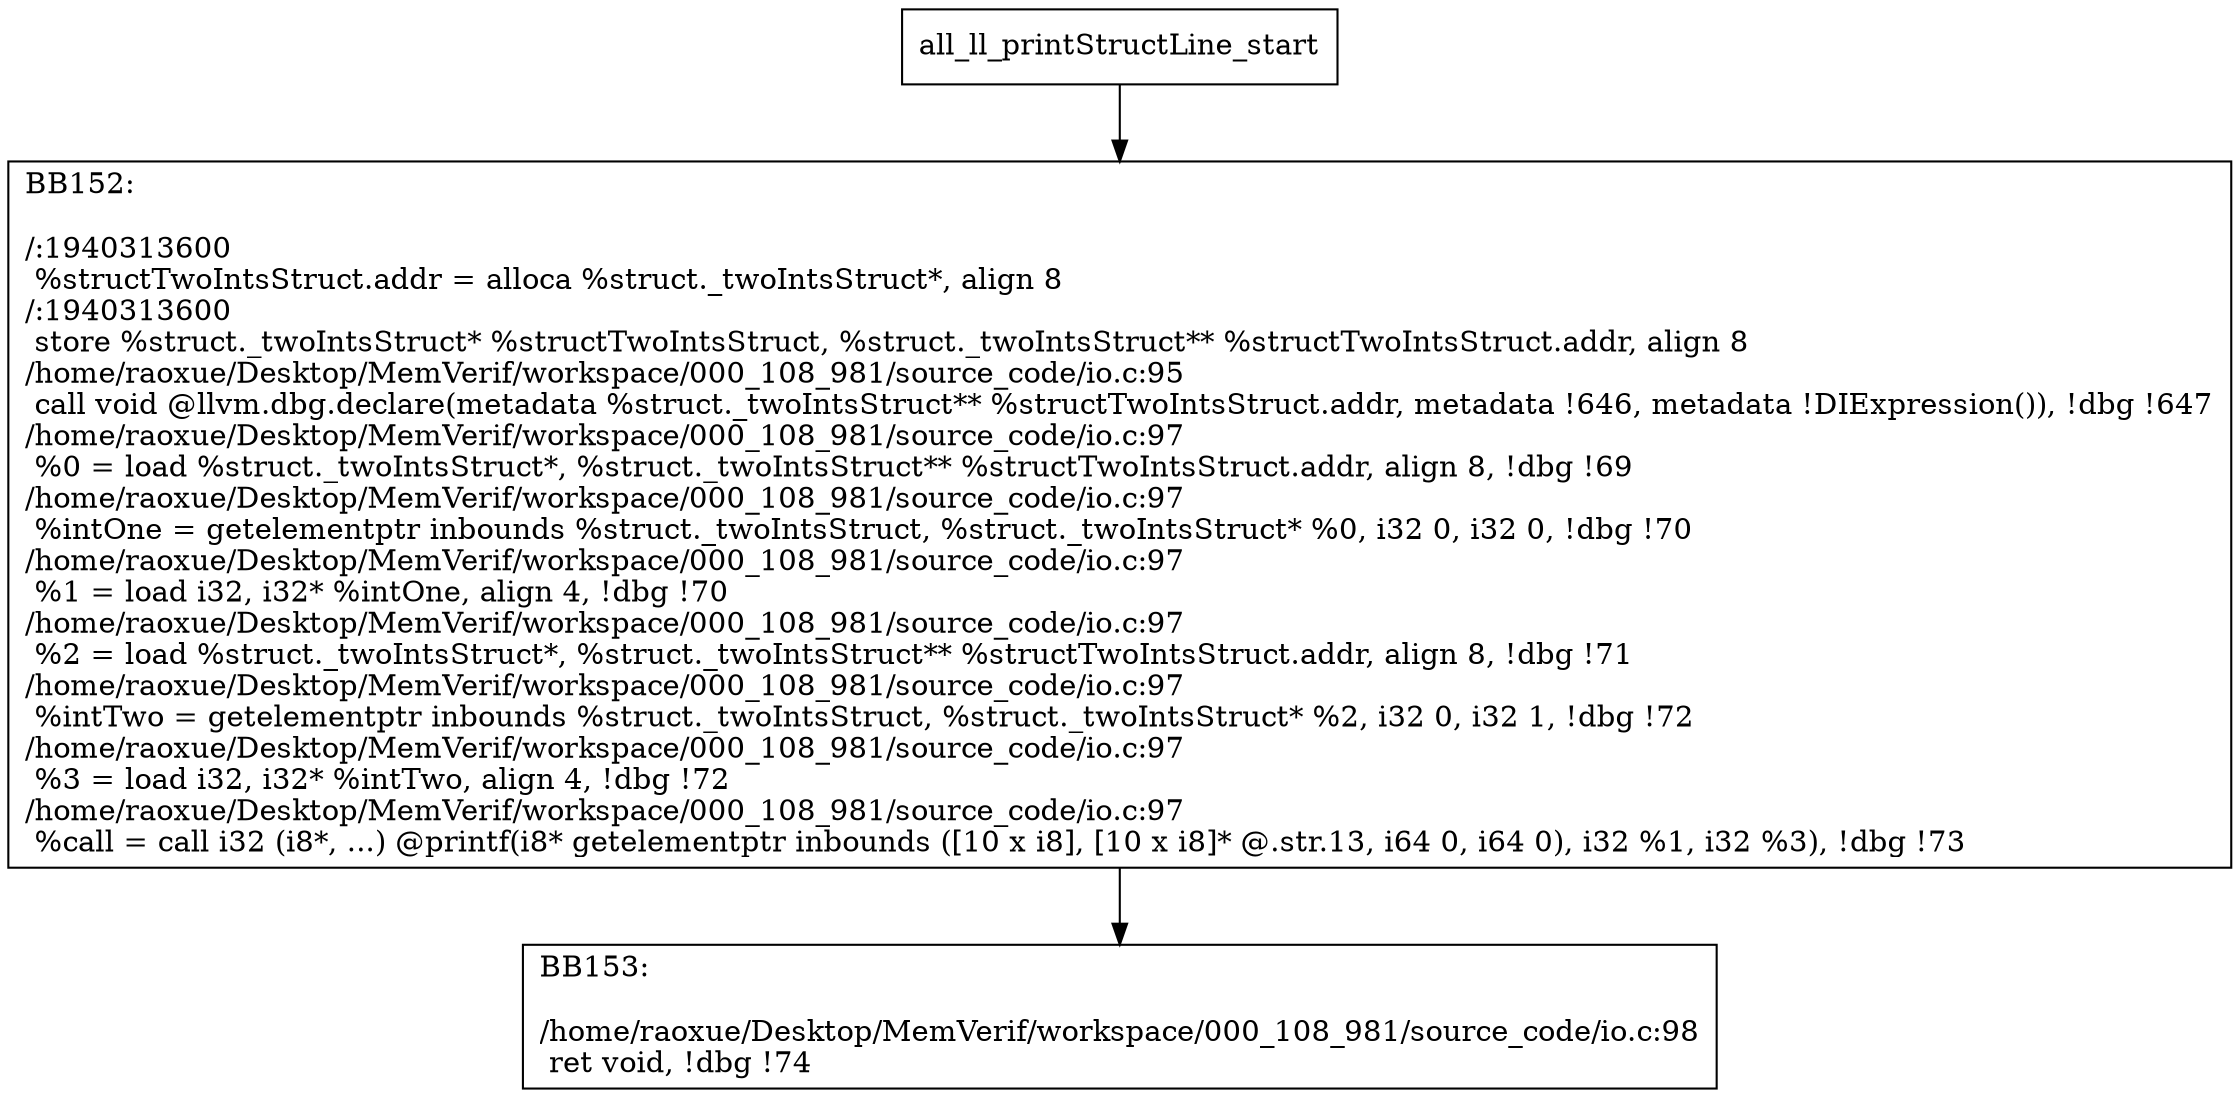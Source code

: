 digraph "CFG for'all_ll_printStructLine' function" {
	BBall_ll_printStructLine_start[shape=record,label="{all_ll_printStructLine_start}"];
	BBall_ll_printStructLine_start-> all_ll_printStructLineBB152;
	all_ll_printStructLineBB152 [shape=record, label="{BB152:\l\l/:1940313600\l
  %structTwoIntsStruct.addr = alloca %struct._twoIntsStruct*, align 8\l
/:1940313600\l
  store %struct._twoIntsStruct* %structTwoIntsStruct, %struct._twoIntsStruct** %structTwoIntsStruct.addr, align 8\l
/home/raoxue/Desktop/MemVerif/workspace/000_108_981/source_code/io.c:95\l
  call void @llvm.dbg.declare(metadata %struct._twoIntsStruct** %structTwoIntsStruct.addr, metadata !646, metadata !DIExpression()), !dbg !647\l
/home/raoxue/Desktop/MemVerif/workspace/000_108_981/source_code/io.c:97\l
  %0 = load %struct._twoIntsStruct*, %struct._twoIntsStruct** %structTwoIntsStruct.addr, align 8, !dbg !69\l
/home/raoxue/Desktop/MemVerif/workspace/000_108_981/source_code/io.c:97\l
  %intOne = getelementptr inbounds %struct._twoIntsStruct, %struct._twoIntsStruct* %0, i32 0, i32 0, !dbg !70\l
/home/raoxue/Desktop/MemVerif/workspace/000_108_981/source_code/io.c:97\l
  %1 = load i32, i32* %intOne, align 4, !dbg !70\l
/home/raoxue/Desktop/MemVerif/workspace/000_108_981/source_code/io.c:97\l
  %2 = load %struct._twoIntsStruct*, %struct._twoIntsStruct** %structTwoIntsStruct.addr, align 8, !dbg !71\l
/home/raoxue/Desktop/MemVerif/workspace/000_108_981/source_code/io.c:97\l
  %intTwo = getelementptr inbounds %struct._twoIntsStruct, %struct._twoIntsStruct* %2, i32 0, i32 1, !dbg !72\l
/home/raoxue/Desktop/MemVerif/workspace/000_108_981/source_code/io.c:97\l
  %3 = load i32, i32* %intTwo, align 4, !dbg !72\l
/home/raoxue/Desktop/MemVerif/workspace/000_108_981/source_code/io.c:97\l
  %call = call i32 (i8*, ...) @printf(i8* getelementptr inbounds ([10 x i8], [10 x i8]* @.str.13, i64 0, i64 0), i32 %1, i32 %3), !dbg !73\l
}"];
	all_ll_printStructLineBB152-> all_ll_printStructLineBB153;
	all_ll_printStructLineBB153 [shape=record, label="{BB153:\l\l/home/raoxue/Desktop/MemVerif/workspace/000_108_981/source_code/io.c:98\l
  ret void, !dbg !74\l
}"];
}
